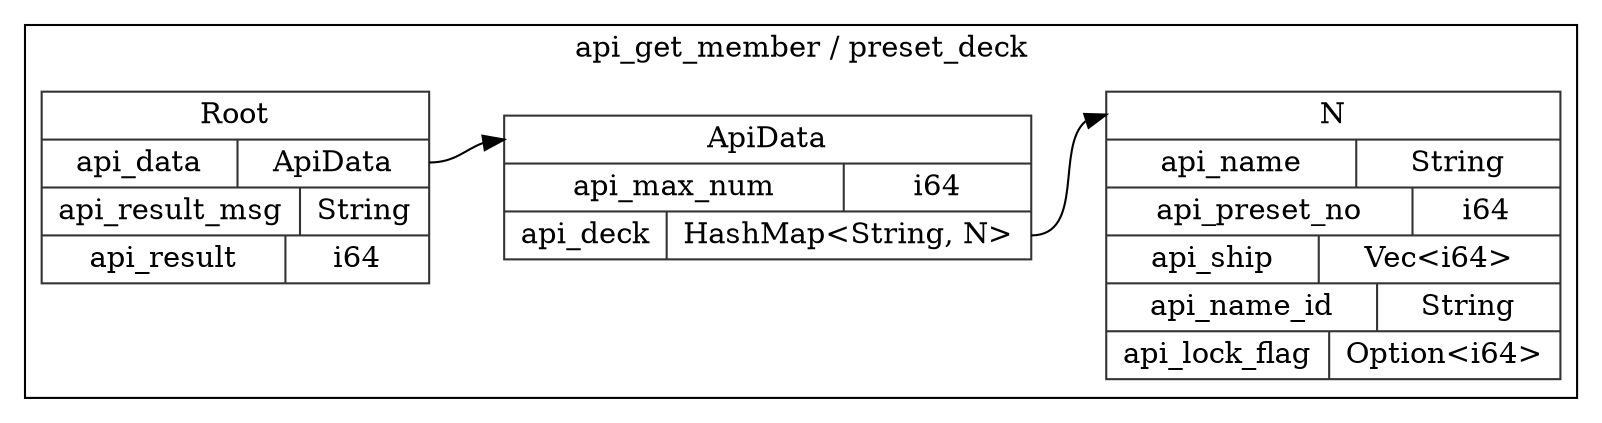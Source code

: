 digraph {
  rankdir=LR;
  subgraph cluster_0 {
    label="api_get_member / preset_deck";
    node [style="filled", color=white, style="solid", color=gray20];
    api_get_member__preset_deck__N [label="<N> N  | { api_name | <api_name> String } | { api_preset_no | <api_preset_no> i64 } | { api_ship | <api_ship> Vec\<i64\> } | { api_name_id | <api_name_id> String } | { api_lock_flag | <api_lock_flag> Option\<i64\> }", shape=record];
    api_get_member__preset_deck__Root [label="<Root> Root  | { api_data | <api_data> ApiData } | { api_result_msg | <api_result_msg> String } | { api_result | <api_result> i64 }", shape=record];
    api_get_member__preset_deck__ApiData;
    api_get_member__preset_deck__Root:api_data:e -> api_get_member__preset_deck__ApiData:ApiData:w;
    api_get_member__preset_deck__ApiData [label="<ApiData> ApiData  | { api_max_num | <api_max_num> i64 } | { api_deck | <api_deck> HashMap\<String, N\> }", shape=record];
    api_get_member__preset_deck__ApiData:api_deck:e -> api_get_member__preset_deck__N:N:w;
  }
}
